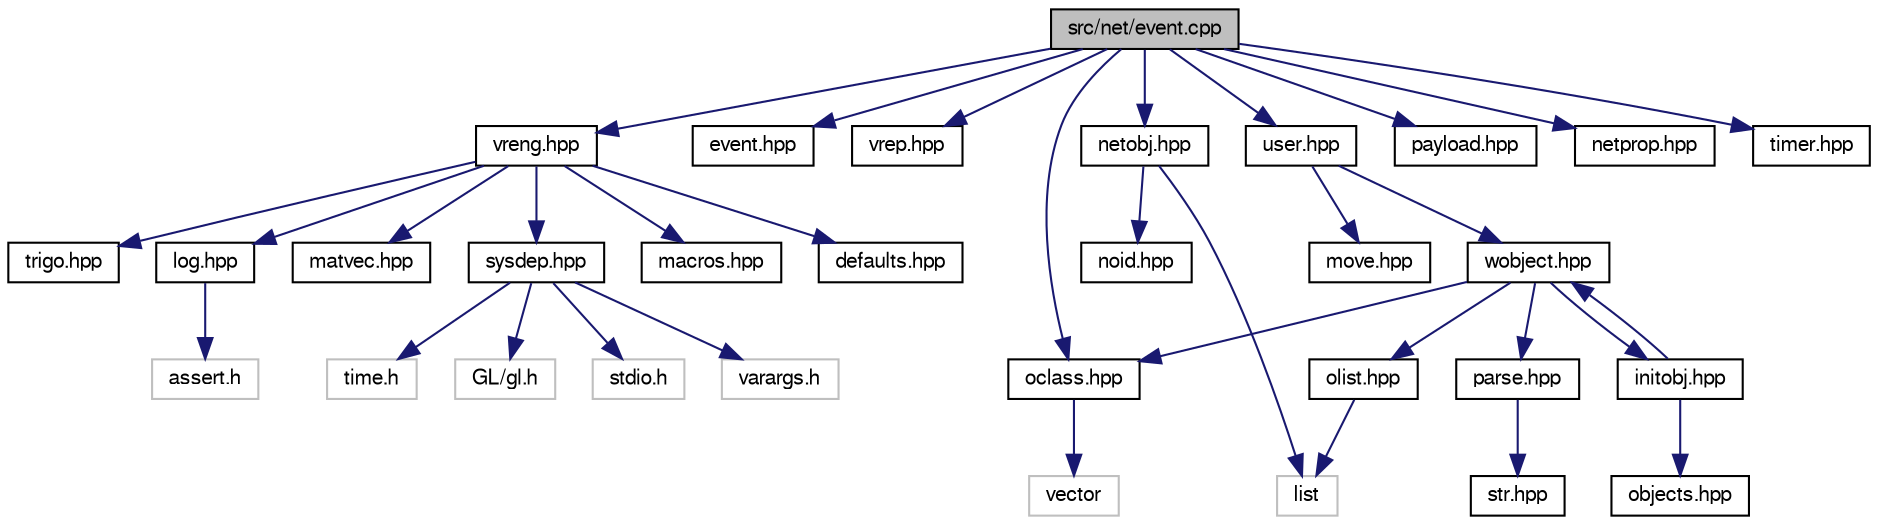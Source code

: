 digraph "src/net/event.cpp"
{
 // LATEX_PDF_SIZE
  bgcolor="transparent";
  edge [fontname="FreeSans",fontsize="10",labelfontname="FreeSans",labelfontsize="10"];
  node [fontname="FreeSans",fontsize="10",shape=record];
  Node1 [label="src/net/event.cpp",height=0.2,width=0.4,color="black", fillcolor="grey75", style="filled", fontcolor="black",tooltip=" "];
  Node1 -> Node2 [color="midnightblue",fontsize="10",style="solid",fontname="FreeSans"];
  Node2 [label="vreng.hpp",height=0.2,width=0.4,color="black",URL="$a00143.html",tooltip=" "];
  Node2 -> Node3 [color="midnightblue",fontsize="10",style="solid",fontname="FreeSans"];
  Node3 [label="sysdep.hpp",height=0.2,width=0.4,color="black",URL="$a00182.html",tooltip=" "];
  Node3 -> Node4 [color="midnightblue",fontsize="10",style="solid",fontname="FreeSans"];
  Node4 [label="stdio.h",height=0.2,width=0.4,color="grey75",tooltip=" "];
  Node3 -> Node5 [color="midnightblue",fontsize="10",style="solid",fontname="FreeSans"];
  Node5 [label="varargs.h",height=0.2,width=0.4,color="grey75",tooltip=" "];
  Node3 -> Node6 [color="midnightblue",fontsize="10",style="solid",fontname="FreeSans"];
  Node6 [label="time.h",height=0.2,width=0.4,color="grey75",tooltip=" "];
  Node3 -> Node7 [color="midnightblue",fontsize="10",style="solid",fontname="FreeSans"];
  Node7 [label="GL/gl.h",height=0.2,width=0.4,color="grey75",tooltip=" "];
  Node2 -> Node8 [color="midnightblue",fontsize="10",style="solid",fontname="FreeSans"];
  Node8 [label="macros.hpp",height=0.2,width=0.4,color="black",URL="$a00047.html",tooltip=" "];
  Node2 -> Node9 [color="midnightblue",fontsize="10",style="solid",fontname="FreeSans"];
  Node9 [label="defaults.hpp",height=0.2,width=0.4,color="black",URL="$a00014.html",tooltip=" "];
  Node2 -> Node10 [color="midnightblue",fontsize="10",style="solid",fontname="FreeSans"];
  Node10 [label="trigo.hpp",height=0.2,width=0.4,color="black",URL="$a00119.html",tooltip=" "];
  Node2 -> Node11 [color="midnightblue",fontsize="10",style="solid",fontname="FreeSans"];
  Node11 [label="log.hpp",height=0.2,width=0.4,color="black",URL="$a00044.html",tooltip=" "];
  Node11 -> Node12 [color="midnightblue",fontsize="10",style="solid",fontname="FreeSans"];
  Node12 [label="assert.h",height=0.2,width=0.4,color="grey75",tooltip=" "];
  Node2 -> Node13 [color="midnightblue",fontsize="10",style="solid",fontname="FreeSans"];
  Node13 [label="matvec.hpp",height=0.2,width=0.4,color="black",URL="$a00053.html",tooltip=" "];
  Node1 -> Node14 [color="midnightblue",fontsize="10",style="solid",fontname="FreeSans"];
  Node14 [label="event.hpp",height=0.2,width=0.4,color="black",URL="$a00878.html",tooltip=" "];
  Node1 -> Node15 [color="midnightblue",fontsize="10",style="solid",fontname="FreeSans"];
  Node15 [label="vrep.hpp",height=0.2,width=0.4,color="black",URL="$a00935.html",tooltip=" "];
  Node1 -> Node16 [color="midnightblue",fontsize="10",style="solid",fontname="FreeSans"];
  Node16 [label="netobj.hpp",height=0.2,width=0.4,color="black",URL="$a00884.html",tooltip=" "];
  Node16 -> Node17 [color="midnightblue",fontsize="10",style="solid",fontname="FreeSans"];
  Node17 [label="noid.hpp",height=0.2,width=0.4,color="black",URL="$a00896.html",tooltip=" "];
  Node16 -> Node18 [color="midnightblue",fontsize="10",style="solid",fontname="FreeSans"];
  Node18 [label="list",height=0.2,width=0.4,color="grey75",tooltip=" "];
  Node1 -> Node19 [color="midnightblue",fontsize="10",style="solid",fontname="FreeSans"];
  Node19 [label="payload.hpp",height=0.2,width=0.4,color="black",URL="$a00902.html",tooltip=" "];
  Node1 -> Node20 [color="midnightblue",fontsize="10",style="solid",fontname="FreeSans"];
  Node20 [label="netprop.hpp",height=0.2,width=0.4,color="black",URL="$a00890.html",tooltip=" "];
  Node1 -> Node21 [color="midnightblue",fontsize="10",style="solid",fontname="FreeSans"];
  Node21 [label="oclass.hpp",height=0.2,width=0.4,color="black",URL="$a00626.html",tooltip=" "];
  Node21 -> Node22 [color="midnightblue",fontsize="10",style="solid",fontname="FreeSans"];
  Node22 [label="vector",height=0.2,width=0.4,color="grey75",tooltip=" "];
  Node1 -> Node23 [color="midnightblue",fontsize="10",style="solid",fontname="FreeSans"];
  Node23 [label="user.hpp",height=0.2,width=0.4,color="black",URL="$a00788.html",tooltip=" "];
  Node23 -> Node24 [color="midnightblue",fontsize="10",style="solid",fontname="FreeSans"];
  Node24 [label="wobject.hpp",height=0.2,width=0.4,color="black",URL="$a00866.html",tooltip=" "];
  Node24 -> Node21 [color="midnightblue",fontsize="10",style="solid",fontname="FreeSans"];
  Node24 -> Node25 [color="midnightblue",fontsize="10",style="solid",fontname="FreeSans"];
  Node25 [label="olist.hpp",height=0.2,width=0.4,color="black",URL="$a00632.html",tooltip=" "];
  Node25 -> Node18 [color="midnightblue",fontsize="10",style="solid",fontname="FreeSans"];
  Node24 -> Node26 [color="midnightblue",fontsize="10",style="solid",fontname="FreeSans"];
  Node26 [label="parse.hpp",height=0.2,width=0.4,color="black",URL="$a00638.html",tooltip=" "];
  Node26 -> Node27 [color="midnightblue",fontsize="10",style="solid",fontname="FreeSans"];
  Node27 [label="str.hpp",height=0.2,width=0.4,color="black",URL="$a00179.html",tooltip=" "];
  Node24 -> Node28 [color="midnightblue",fontsize="10",style="solid",fontname="FreeSans"];
  Node28 [label="initobj.hpp",height=0.2,width=0.4,color="black",URL="$a00554.html",tooltip=" "];
  Node28 -> Node29 [color="midnightblue",fontsize="10",style="solid",fontname="FreeSans"];
  Node29 [label="objects.hpp",height=0.2,width=0.4,color="black",URL="$a00620.html",tooltip=" "];
  Node28 -> Node24 [color="midnightblue",fontsize="10",style="solid",fontname="FreeSans"];
  Node23 -> Node30 [color="midnightblue",fontsize="10",style="solid",fontname="FreeSans"];
  Node30 [label="move.hpp",height=0.2,width=0.4,color="black",URL="$a00596.html",tooltip=" "];
  Node1 -> Node31 [color="midnightblue",fontsize="10",style="solid",fontname="FreeSans"];
  Node31 [label="timer.hpp",height=0.2,width=0.4,color="black",URL="$a00113.html",tooltip=" "];
}
